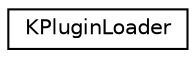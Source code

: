 digraph "Graphical Class Hierarchy"
{
  edge [fontname="Helvetica",fontsize="10",labelfontname="Helvetica",labelfontsize="10"];
  node [fontname="Helvetica",fontsize="10",shape=record];
  rankdir="LR";
  Node0 [label="KPluginLoader",height=0.2,width=0.4,color="black", fillcolor="white", style="filled",URL="$classKPluginLoader.html",tooltip="This class behaves largely like QPluginLoader (and, indeed, uses it internally), but additionally rea..."];
}

